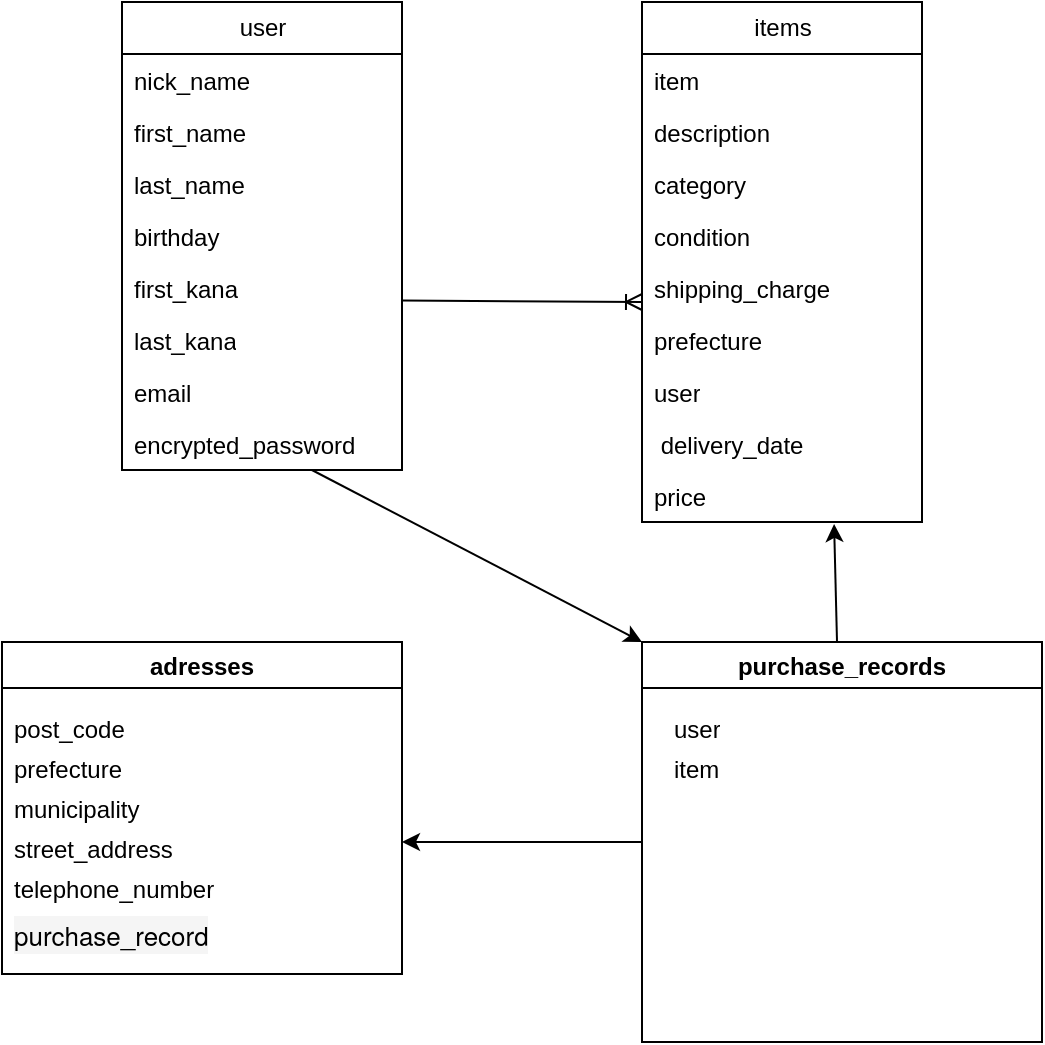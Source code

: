<mxfile>
    <diagram id="Moe3LiCJfuOOLAb2w0w6" name="ページ1">
        <mxGraphModel dx="1287" dy="570" grid="1" gridSize="10" guides="0" tooltips="1" connect="0" arrows="1" fold="1" page="1" pageScale="1" pageWidth="827" pageHeight="1169" math="0" shadow="0">
            <root>
                <mxCell id="0"/>
                <mxCell id="1" parent="0"/>
                <mxCell id="40" value="user" style="swimlane;fontStyle=0;childLayout=stackLayout;horizontal=1;startSize=26;fillColor=none;horizontalStack=0;resizeParent=1;resizeParentMax=0;resizeLast=0;collapsible=1;marginBottom=0;html=1;" vertex="1" parent="1">
                    <mxGeometry x="20" y="120" width="140" height="234" as="geometry">
                        <mxRectangle x="20" y="120" width="60" height="30" as="alternateBounds"/>
                    </mxGeometry>
                </mxCell>
                <mxCell id="41" value="nick_name" style="text;strokeColor=none;fillColor=none;align=left;verticalAlign=top;spacingLeft=4;spacingRight=4;overflow=hidden;rotatable=0;points=[[0,0.5],[1,0.5]];portConstraint=eastwest;whiteSpace=wrap;html=1;" vertex="1" parent="40">
                    <mxGeometry y="26" width="140" height="26" as="geometry"/>
                </mxCell>
                <mxCell id="42" value="first_name" style="text;strokeColor=none;fillColor=none;align=left;verticalAlign=top;spacingLeft=4;spacingRight=4;overflow=hidden;rotatable=0;points=[[0,0.5],[1,0.5]];portConstraint=eastwest;whiteSpace=wrap;html=1;" vertex="1" parent="40">
                    <mxGeometry y="52" width="140" height="26" as="geometry"/>
                </mxCell>
                <mxCell id="52" value="last_name" style="text;strokeColor=none;fillColor=none;align=left;verticalAlign=top;spacingLeft=4;spacingRight=4;overflow=hidden;rotatable=0;points=[[0,0.5],[1,0.5]];portConstraint=eastwest;whiteSpace=wrap;html=1;" vertex="1" parent="40">
                    <mxGeometry y="78" width="140" height="26" as="geometry"/>
                </mxCell>
                <mxCell id="53" value="birthday" style="text;strokeColor=none;fillColor=none;align=left;verticalAlign=top;spacingLeft=4;spacingRight=4;overflow=hidden;rotatable=0;points=[[0,0.5],[1,0.5]];portConstraint=eastwest;whiteSpace=wrap;html=1;" vertex="1" parent="40">
                    <mxGeometry y="104" width="140" height="26" as="geometry"/>
                </mxCell>
                <mxCell id="54" value="first_kana&lt;br&gt;" style="text;strokeColor=none;fillColor=none;align=left;verticalAlign=top;spacingLeft=4;spacingRight=4;overflow=hidden;rotatable=0;points=[[0,0.5],[1,0.5]];portConstraint=eastwest;whiteSpace=wrap;html=1;" vertex="1" parent="40">
                    <mxGeometry y="130" width="140" height="26" as="geometry"/>
                </mxCell>
                <mxCell id="55" value="last_kana" style="text;strokeColor=none;fillColor=none;align=left;verticalAlign=top;spacingLeft=4;spacingRight=4;overflow=hidden;rotatable=0;points=[[0,0.5],[1,0.5]];portConstraint=eastwest;whiteSpace=wrap;html=1;" vertex="1" parent="40">
                    <mxGeometry y="156" width="140" height="26" as="geometry"/>
                </mxCell>
                <mxCell id="57" value="email" style="text;strokeColor=none;fillColor=none;align=left;verticalAlign=top;spacingLeft=4;spacingRight=4;overflow=hidden;rotatable=0;points=[[0,0.5],[1,0.5]];portConstraint=eastwest;whiteSpace=wrap;html=1;" vertex="1" parent="40">
                    <mxGeometry y="182" width="140" height="26" as="geometry"/>
                </mxCell>
                <mxCell id="56" value="encrypted_password" style="text;strokeColor=none;fillColor=none;align=left;verticalAlign=top;spacingLeft=4;spacingRight=4;overflow=hidden;rotatable=0;points=[[0,0.5],[1,0.5]];portConstraint=eastwest;whiteSpace=wrap;html=1;" vertex="1" parent="40">
                    <mxGeometry y="208" width="140" height="26" as="geometry"/>
                </mxCell>
                <mxCell id="44" value="items" style="swimlane;fontStyle=0;childLayout=stackLayout;horizontal=1;startSize=26;fillColor=none;horizontalStack=0;resizeParent=1;resizeParentMax=0;resizeLast=0;collapsible=1;marginBottom=0;html=1;" vertex="1" parent="1">
                    <mxGeometry x="280" y="120" width="140" height="260" as="geometry"/>
                </mxCell>
                <mxCell id="45" value="item" style="text;strokeColor=none;fillColor=none;align=left;verticalAlign=top;spacingLeft=4;spacingRight=4;overflow=hidden;rotatable=0;points=[[0,0.5],[1,0.5]];portConstraint=eastwest;whiteSpace=wrap;html=1;" vertex="1" parent="44">
                    <mxGeometry y="26" width="140" height="26" as="geometry"/>
                </mxCell>
                <mxCell id="46" value="description" style="text;strokeColor=none;fillColor=none;align=left;verticalAlign=top;spacingLeft=4;spacingRight=4;overflow=hidden;rotatable=0;points=[[0,0.5],[1,0.5]];portConstraint=eastwest;whiteSpace=wrap;html=1;" vertex="1" parent="44">
                    <mxGeometry y="52" width="140" height="26" as="geometry"/>
                </mxCell>
                <mxCell id="62" value="category" style="text;strokeColor=none;fillColor=none;align=left;verticalAlign=top;spacingLeft=4;spacingRight=4;overflow=hidden;rotatable=0;points=[[0,0.5],[1,0.5]];portConstraint=eastwest;whiteSpace=wrap;html=1;" vertex="1" parent="44">
                    <mxGeometry y="78" width="140" height="26" as="geometry"/>
                </mxCell>
                <mxCell id="59" value="condition" style="text;strokeColor=none;fillColor=none;align=left;verticalAlign=top;spacingLeft=4;spacingRight=4;overflow=hidden;rotatable=0;points=[[0,0.5],[1,0.5]];portConstraint=eastwest;whiteSpace=wrap;html=1;" vertex="1" parent="44">
                    <mxGeometry y="104" width="140" height="26" as="geometry"/>
                </mxCell>
                <mxCell id="58" value="shipping_charge" style="text;strokeColor=none;fillColor=none;align=left;verticalAlign=top;spacingLeft=4;spacingRight=4;overflow=hidden;rotatable=0;points=[[0,0.5],[1,0.5]];portConstraint=eastwest;whiteSpace=wrap;html=1;" vertex="1" parent="44">
                    <mxGeometry y="130" width="140" height="26" as="geometry"/>
                </mxCell>
                <mxCell id="61" value="prefecture" style="text;strokeColor=none;fillColor=none;align=left;verticalAlign=top;spacingLeft=4;spacingRight=4;overflow=hidden;rotatable=0;points=[[0,0.5],[1,0.5]];portConstraint=eastwest;whiteSpace=wrap;html=1;" vertex="1" parent="44">
                    <mxGeometry y="156" width="140" height="26" as="geometry"/>
                </mxCell>
                <mxCell id="63" value="user" style="text;strokeColor=none;fillColor=none;align=left;verticalAlign=top;spacingLeft=4;spacingRight=4;overflow=hidden;rotatable=0;points=[[0,0.5],[1,0.5]];portConstraint=eastwest;whiteSpace=wrap;html=1;" vertex="1" parent="44">
                    <mxGeometry y="182" width="140" height="26" as="geometry"/>
                </mxCell>
                <mxCell id="76" value="&amp;nbsp;delivery_date" style="text;strokeColor=none;fillColor=none;align=left;verticalAlign=top;spacingLeft=4;spacingRight=4;overflow=hidden;rotatable=0;points=[[0,0.5],[1,0.5]];portConstraint=eastwest;whiteSpace=wrap;html=1;" vertex="1" parent="44">
                    <mxGeometry y="208" width="140" height="26" as="geometry"/>
                </mxCell>
                <mxCell id="60" value="price" style="text;strokeColor=none;fillColor=none;align=left;verticalAlign=top;spacingLeft=4;spacingRight=4;overflow=hidden;rotatable=0;points=[[0,0.5],[1,0.5]];portConstraint=eastwest;whiteSpace=wrap;html=1;" vertex="1" parent="44">
                    <mxGeometry y="234" width="140" height="26" as="geometry"/>
                </mxCell>
                <mxCell id="51" style="edgeStyle=none;html=1;endArrow=ERoneToMany;endFill=0;" edge="1" parent="1">
                    <mxGeometry relative="1" as="geometry">
                        <mxPoint x="160" y="269.25" as="sourcePoint"/>
                        <mxPoint x="280" y="270" as="targetPoint"/>
                    </mxGeometry>
                </mxCell>
                <mxCell id="64" value="adresses" style="swimlane;" vertex="1" parent="1">
                    <mxGeometry x="-40" y="440" width="200" height="166" as="geometry"/>
                </mxCell>
                <mxCell id="69" value="post_code" style="text;strokeColor=none;fillColor=none;align=left;verticalAlign=top;spacingLeft=4;spacingRight=4;overflow=hidden;rotatable=0;points=[[0,0.5],[1,0.5]];portConstraint=eastwest;whiteSpace=wrap;html=1;" vertex="1" parent="64">
                    <mxGeometry y="30" width="140" height="26" as="geometry"/>
                </mxCell>
                <mxCell id="70" value="prefecture" style="text;strokeColor=none;fillColor=none;align=left;verticalAlign=top;spacingLeft=4;spacingRight=4;overflow=hidden;rotatable=0;points=[[0,0.5],[1,0.5]];portConstraint=eastwest;whiteSpace=wrap;html=1;" vertex="1" parent="64">
                    <mxGeometry y="50" width="120" height="26" as="geometry"/>
                </mxCell>
                <mxCell id="71" value="municipality" style="text;strokeColor=none;fillColor=none;align=left;verticalAlign=top;spacingLeft=4;spacingRight=4;overflow=hidden;rotatable=0;points=[[0,0.5],[1,0.5]];portConstraint=eastwest;whiteSpace=wrap;html=1;" vertex="1" parent="64">
                    <mxGeometry y="70" width="110" height="26" as="geometry"/>
                </mxCell>
                <mxCell id="72" value="street_address" style="text;strokeColor=none;fillColor=none;align=left;verticalAlign=top;spacingLeft=4;spacingRight=4;overflow=hidden;rotatable=0;points=[[0,0.5],[1,0.5]];portConstraint=eastwest;whiteSpace=wrap;html=1;" vertex="1" parent="64">
                    <mxGeometry y="90" width="120" height="26" as="geometry"/>
                </mxCell>
                <mxCell id="73" value="telephone_number" style="text;strokeColor=none;fillColor=none;align=left;verticalAlign=top;spacingLeft=4;spacingRight=4;overflow=hidden;rotatable=0;points=[[0,0.5],[1,0.5]];portConstraint=eastwest;whiteSpace=wrap;html=1;" vertex="1" parent="64">
                    <mxGeometry y="110" width="110" height="30" as="geometry"/>
                </mxCell>
                <mxCell id="77" value="&lt;div style=&quot;color: rgb(51, 51, 51); background-color: rgb(245, 245, 245); font-family: Menlo, Monaco, &amp;quot;Courier New&amp;quot;, monospace; font-size: 13px; line-height: 20px;&quot;&gt;&lt;div style=&quot;line-height: 20px;&quot;&gt;&lt;p style=&quot;margin: 0px; font-variant-numeric: normal; font-variant-east-asian: normal; font-stretch: normal; line-height: normal; font-family: &amp;quot;Helvetica Neue&amp;quot;; color: rgb(0, 0, 0);&quot; class=&quot;p1&quot;&gt;purchase_record&lt;/p&gt;&lt;/div&gt;&lt;/div&gt;" style="text;strokeColor=none;fillColor=none;align=left;verticalAlign=top;spacingLeft=4;spacingRight=4;overflow=hidden;rotatable=0;points=[[0,0.5],[1,0.5]];portConstraint=eastwest;whiteSpace=wrap;html=1;" vertex="1" parent="64">
                    <mxGeometry y="130" width="120" height="26" as="geometry"/>
                </mxCell>
                <mxCell id="66" style="edgeStyle=none;html=1;entryX=0.686;entryY=1.038;entryDx=0;entryDy=0;entryPerimeter=0;" edge="1" parent="1" source="65" target="60">
                    <mxGeometry relative="1" as="geometry">
                        <mxPoint x="380" y="400" as="targetPoint"/>
                    </mxGeometry>
                </mxCell>
                <mxCell id="67" style="edgeStyle=none;html=1;" edge="1" parent="1" source="65">
                    <mxGeometry relative="1" as="geometry">
                        <mxPoint x="160" y="540" as="targetPoint"/>
                    </mxGeometry>
                </mxCell>
                <mxCell id="65" value="purchase_records" style="swimlane;" vertex="1" parent="1">
                    <mxGeometry x="280" y="440" width="200" height="200" as="geometry"/>
                </mxCell>
                <mxCell id="74" value="user" style="text;strokeColor=none;fillColor=none;align=left;verticalAlign=top;spacingLeft=4;spacingRight=4;overflow=hidden;rotatable=0;points=[[0,0.5],[1,0.5]];portConstraint=eastwest;whiteSpace=wrap;html=1;" vertex="1" parent="65">
                    <mxGeometry x="10" y="30" width="130" height="26" as="geometry"/>
                </mxCell>
                <mxCell id="75" value="item" style="text;strokeColor=none;fillColor=none;align=left;verticalAlign=top;spacingLeft=4;spacingRight=4;overflow=hidden;rotatable=0;points=[[0,0.5],[1,0.5]];portConstraint=eastwest;whiteSpace=wrap;html=1;" vertex="1" parent="65">
                    <mxGeometry x="10" y="50" width="60" height="26" as="geometry"/>
                </mxCell>
                <mxCell id="68" style="edgeStyle=none;html=1;entryX=0;entryY=0;entryDx=0;entryDy=0;entryPerimeter=0;" edge="1" parent="1" source="56" target="65">
                    <mxGeometry relative="1" as="geometry"/>
                </mxCell>
            </root>
        </mxGraphModel>
    </diagram>
</mxfile>